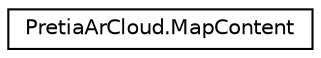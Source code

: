 digraph "Graphical Class Hierarchy"
{
 // LATEX_PDF_SIZE
  edge [fontname="Helvetica",fontsize="10",labelfontname="Helvetica",labelfontsize="10"];
  node [fontname="Helvetica",fontsize="10",shape=record];
  rankdir="LR";
  Node0 [label="PretiaArCloud.MapContent",height=0.2,width=0.4,color="black", fillcolor="white", style="filled",URL="$classPretiaArCloud_1_1MapContent.html",tooltip=" "];
}
